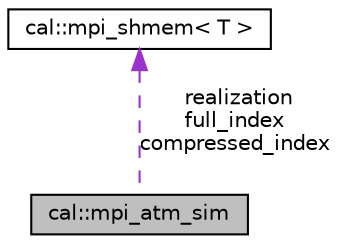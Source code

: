 digraph "cal::mpi_atm_sim"
{
  edge [fontname="Helvetica",fontsize="10",labelfontname="Helvetica",labelfontsize="10"];
  node [fontname="Helvetica",fontsize="10",shape=record];
  Node1 [label="cal::mpi_atm_sim",height=0.2,width=0.4,color="black", fillcolor="grey75", style="filled", fontcolor="black"];
  Node2 -> Node1 [dir="back",color="darkorchid3",fontsize="10",style="dashed",label=" realization\nfull_index\ncompressed_index" ,fontname="Helvetica"];
  Node2 [label="cal::mpi_shmem\< T \>",height=0.2,width=0.4,color="black", fillcolor="white", style="filled",URL="$classcal_1_1mpi__shmem.html"];
}
